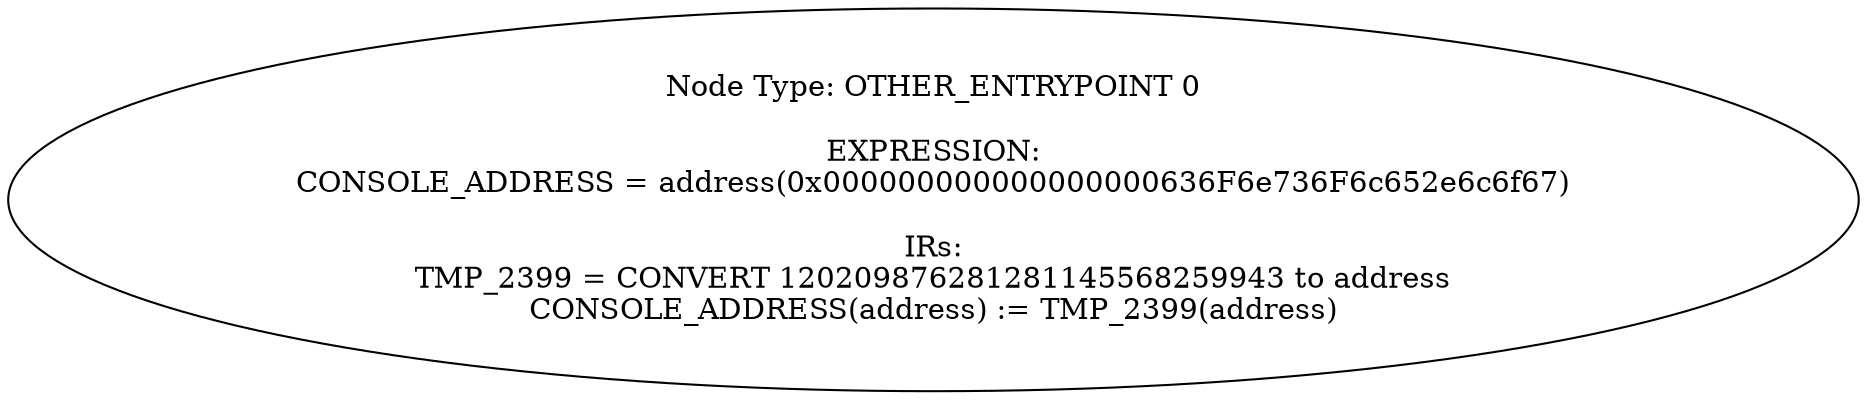 digraph{
0[label="Node Type: OTHER_ENTRYPOINT 0

EXPRESSION:
CONSOLE_ADDRESS = address(0x000000000000000000636F6e736F6c652e6c6f67)

IRs:
TMP_2399 = CONVERT 120209876281281145568259943 to address
CONSOLE_ADDRESS(address) := TMP_2399(address)"];
}
